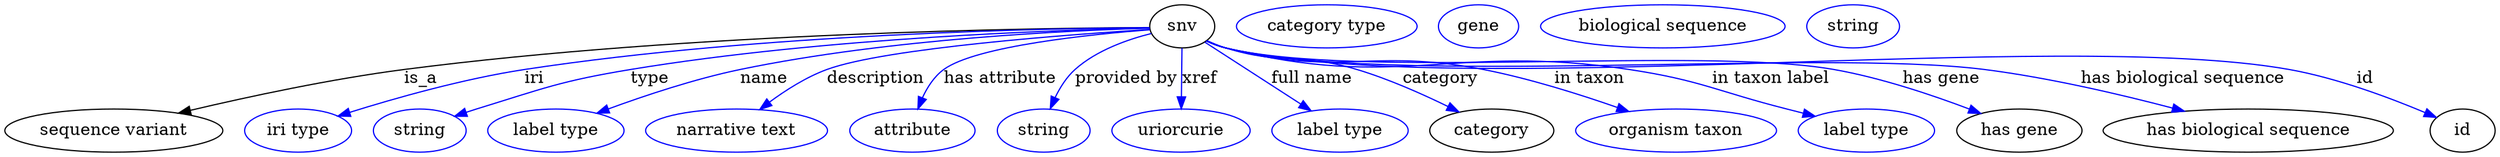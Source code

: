 digraph {
	graph [bb="0,0,2065.3,123"];
	node [label="\N"];
	snv	[height=0.5,
		label=snv,
		pos="975.34,105",
		width=0.75];
	"sequence variant"	[height=0.5,
		pos="90.342,18",
		width=2.5095];
	snv -> "sequence variant"	[label=is_a,
		lp="345.34,61.5",
		pos="e,144.03,32.557 948.21,103.98 859.33,103.61 568.95,99.927 331.34,69 270.62,61.096 202.36,46.373 154.03,34.942"];
	iri	[color=blue,
		height=0.5,
		label="iri type",
		pos="243.34,18",
		width=1.2277];
	snv -> iri	[color=blue,
		label=iri,
		lp="438.34,61.5",
		pos="e,276.32,30.136 948.22,103.97 868.36,103.51 627.34,99.513 430.34,69 379.89,61.185 323.46,45.037 285.92,33.198",
		style=solid];
	type	[color=blue,
		height=0.5,
		label=string,
		pos="344.34,18",
		width=1.0652];
	snv -> type	[color=blue,
		label=type,
		lp="534.34,61.5",
		pos="e,373.28,29.944 948.36,103.6 877.42,102.2 680.03,95.977 518.34,69 460.82,59.402 447.05,53.27 391.34,36 388.58,35.145 385.75,34.225 \
382.9,33.271",
		style=solid];
	name	[color=blue,
		height=0.5,
		label="label type",
		pos="457.34,18",
		width=1.5707];
	snv -> name	[color=blue,
		label=name,
		lp="629.34,61.5",
		pos="e,491.16,32.535 948.4,103.47 887.4,101.82 734.29,95.184 609.34,69 571.97,61.168 530.9,47.331 500.89,36.195",
		style=solid];
	description	[color=blue,
		height=0.5,
		label="narrative text",
		pos="607.34,18",
		width=2.0943];
	snv -> description	[color=blue,
		label=description,
		lp="720.84,61.5",
		pos="e,626.03,35.594 948.48,102.46 885.36,98.574 729.23,87.362 680.34,69 663.71,62.752 647.2,51.943 634.11,41.97",
		style=solid];
	"has attribute"	[color=blue,
		height=0.5,
		label=attribute,
		pos="752.34,18",
		width=1.4443];
	snv -> "has attribute"	[color=blue,
		label="has attribute",
		lp="824.34,61.5",
		pos="e,756.54,35.971 948.32,102.2 900.62,98.556 803.99,88.885 777.34,69 769.54,63.181 764.02,54.25 760.18,45.537",
		style=solid];
	"provided by"	[color=blue,
		height=0.5,
		label=string,
		pos="860.34,18",
		width=1.0652];
	snv -> "provided by"	[color=blue,
		label="provided by",
		lp="928.84,61.5",
		pos="e,865.79,36.267 949.75,99.051 930.41,94.197 904.23,85.108 886.34,69 879.26,62.627 873.81,53.869 869.77,45.463",
		style=solid];
	xref	[color=blue,
		height=0.5,
		label=uriorcurie,
		pos="974.34,18",
		width=1.5887];
	snv -> xref	[color=blue,
		label=xref,
		lp="989.84,61.5",
		pos="e,974.54,36.175 975.14,86.799 975,75.163 974.82,59.548 974.66,46.237",
		style=solid];
	"full name"	[color=blue,
		height=0.5,
		label="label type",
		pos="1106.3,18",
		width=1.5707];
	snv -> "full name"	[color=blue,
		label="full name",
		lp="1082.8,61.5",
		pos="e,1082.3,34.621 994.11,91.822 1014.9,78.353 1048.7,56.406 1073.8,40.122",
		style=solid];
	category	[height=0.5,
		pos="1232.3,18",
		width=1.4263];
	snv -> category	[color=blue,
		label=category,
		lp="1189.8,61.5",
		pos="e,1205.5,33.348 995.89,93.102 1000.8,90.811 1006.2,88.606 1011.3,87 1058.2,72.376 1073.3,83.124 1120.3,69 1146.6,61.103 1174.8,48.479 \
1196.4,37.892",
		style=solid];
	"in taxon"	[color=blue,
		height=0.5,
		label="organism taxon",
		pos="1385.3,18",
		width=2.3109];
	snv -> "in taxon"	[color=blue,
		label="in taxon",
		lp="1313.3,61.5",
		pos="e,1346.2,33.885 995.8,92.802 1000.8,90.524 1006.1,88.399 1011.3,87 1103.5,62.228 1131.7,87.345 1225.3,69 1263.4,61.555 1305.1,48.337 \
1336.4,37.36",
		style=solid];
	"in taxon label"	[color=blue,
		height=0.5,
		label="label type",
		pos="1543.3,18",
		width=1.5707];
	snv -> "in taxon label"	[color=blue,
		label="in taxon label",
		lp="1463.8,61.5",
		pos="e,1500.7,30.007 995.39,92.863 1000.5,90.522 1006,88.354 1011.3,87 1155.9,50.483 1198.9,91.315 1346.3,69 1405.7,60.014 1419.2,50.822 \
1477.3,36 1481.7,34.885 1486.3,33.726 1490.8,32.559",
		style=solid];
	"has gene"	[height=0.5,
		pos="1670.3,18",
		width=1.4443];
	snv -> "has gene"	[color=blue,
		label="has gene",
		lp="1605.3,61.5",
		pos="e,1638.3,32.321 995.37,92.794 1000.4,90.456 1006,88.306 1011.3,87 1120.5,60.482 1405.8,88.527 1516.3,69 1555.4,62.097 1598.3,47.595 \
1628.8,35.978",
		style=solid];
	"has biological sequence"	[height=0.5,
		pos="1860.3,18",
		width=3.34];
	snv -> "has biological sequence"	[color=blue,
		label="has biological sequence",
		lp="1805.8,61.5",
		pos="e,1807.3,34.18 995.37,92.768 1000.4,90.43 1006,88.287 1011.3,87 1147.6,54.406 1502.4,86.672 1641.3,69 1694.6,62.221 1754,48.257 \
1797.5,36.806",
		style=solid];
	id	[height=0.5,
		pos="2038.3,18",
		width=0.75];
	snv -> id	[color=blue,
		label=id,
		lp="1957.3,61.5",
		pos="e,2016.5,29.024 995.36,92.736 1000.4,90.399 1006,88.265 1011.3,87 1202.4,42.107 1701.2,103.61 1894.3,69 1934.4,61.819 1978.3,45.209 \
2007,33.098",
		style=solid];
	"named thing_category"	[color=blue,
		height=0.5,
		label="category type",
		pos="1095.3,105",
		width=2.0762];
	"sequence variant_has gene"	[color=blue,
		height=0.5,
		label=gene,
		pos="1221.3,105",
		width=0.92075];
	"sequence variant_has biological sequence"	[color=blue,
		height=0.5,
		label="biological sequence",
		pos="1374.3,105",
		width=2.8164];
	"sequence variant_id"	[color=blue,
		height=0.5,
		label=string,
		pos="1532.3,105",
		width=1.0652];
}
